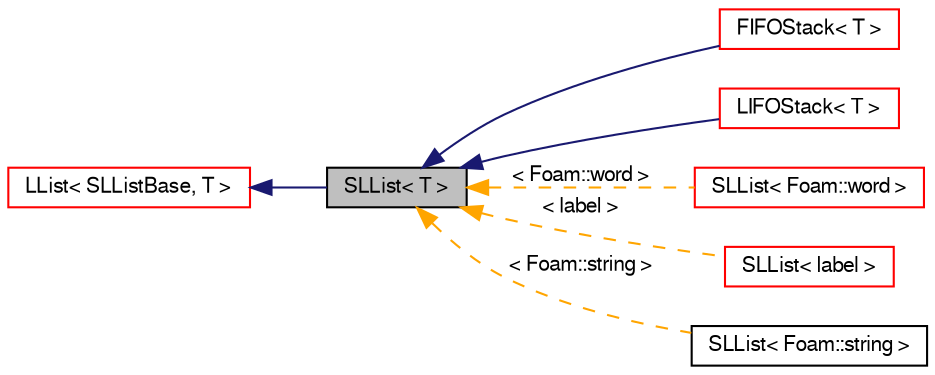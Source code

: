 digraph "SLList&lt; T &gt;"
{
  bgcolor="transparent";
  edge [fontname="FreeSans",fontsize="10",labelfontname="FreeSans",labelfontsize="10"];
  node [fontname="FreeSans",fontsize="10",shape=record];
  rankdir="LR";
  Node0 [label="SLList\< T \>",height=0.2,width=0.4,color="black", fillcolor="grey75", style="filled", fontcolor="black"];
  Node1 -> Node0 [dir="back",color="midnightblue",fontsize="10",style="solid",fontname="FreeSans"];
  Node1 [label="LList\< SLListBase, T \>",height=0.2,width=0.4,color="red",URL="$a25762.html"];
  Node0 -> Node5 [dir="back",color="midnightblue",fontsize="10",style="solid",fontname="FreeSans"];
  Node5 [label="FIFOStack\< T \>",height=0.2,width=0.4,color="red",URL="$a25850.html",tooltip="A FIFO stack based on a singly-linked list. "];
  Node0 -> Node7 [dir="back",color="midnightblue",fontsize="10",style="solid",fontname="FreeSans"];
  Node7 [label="LIFOStack\< T \>",height=0.2,width=0.4,color="red",URL="$a25862.html",tooltip="A LIFO stack based on a singly-linked list. "];
  Node0 -> Node9 [dir="back",color="orange",fontsize="10",style="dashed",label=" \< Foam::word \>" ,fontname="FreeSans"];
  Node9 [label="SLList\< Foam::word \>",height=0.2,width=0.4,color="red",URL="$a25866.html"];
  Node0 -> Node10 [dir="back",color="orange",fontsize="10",style="dashed",label=" \< label \>" ,fontname="FreeSans"];
  Node10 [label="SLList\< label \>",height=0.2,width=0.4,color="red",URL="$a25866.html"];
  Node0 -> Node11 [dir="back",color="orange",fontsize="10",style="dashed",label=" \< Foam::string \>" ,fontname="FreeSans"];
  Node11 [label="SLList\< Foam::string \>",height=0.2,width=0.4,color="black",URL="$a25866.html"];
}
